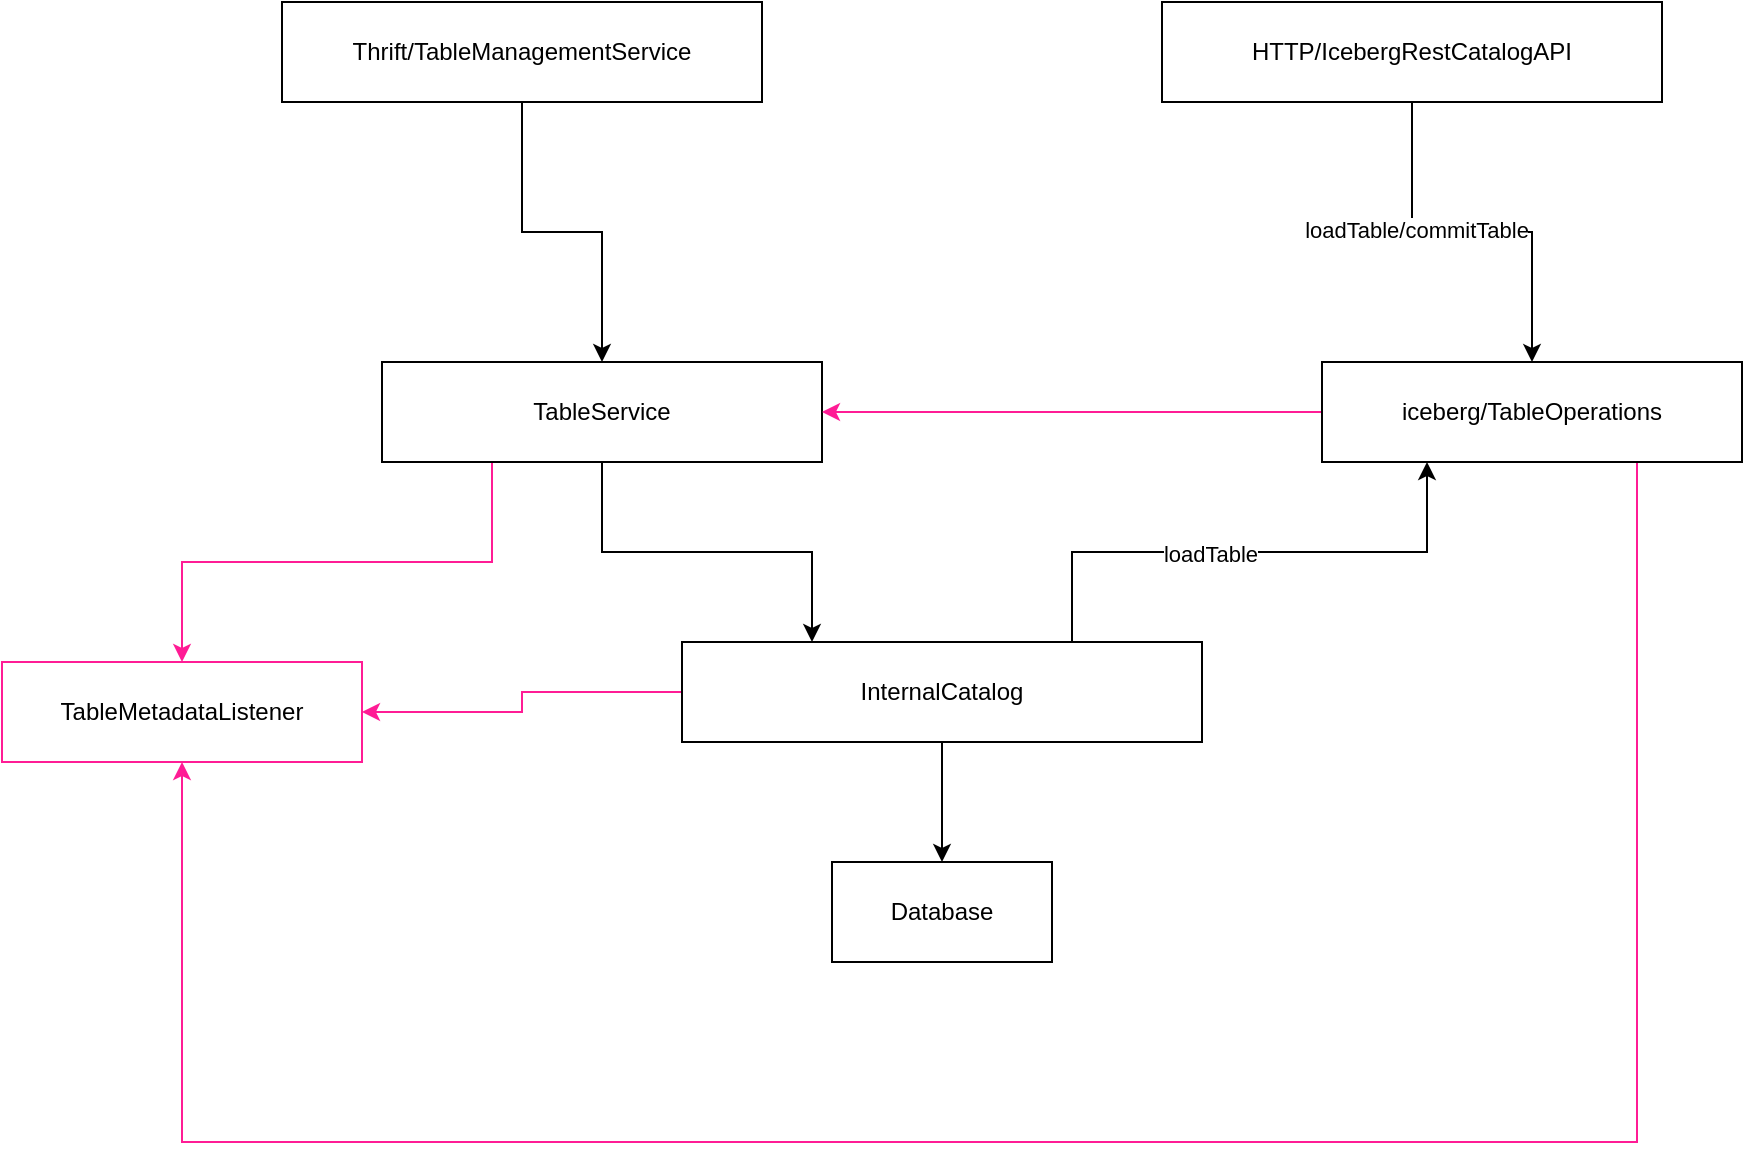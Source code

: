 <mxfile version="21.5.0" type="github">
  <diagram name="Page-1" id="94GVjBLA2X0K4gFDKRRZ">
    <mxGraphModel dx="1968" dy="670" grid="1" gridSize="10" guides="1" tooltips="1" connect="1" arrows="1" fold="1" page="1" pageScale="1" pageWidth="850" pageHeight="1100" math="0" shadow="0">
      <root>
        <mxCell id="0" />
        <mxCell id="1" parent="0" />
        <mxCell id="6mtPISPLq_UKG5OA48RJ-3" style="edgeStyle=orthogonalEdgeStyle;rounded=0;orthogonalLoop=1;jettySize=auto;html=1;exitX=0.5;exitY=1;exitDx=0;exitDy=0;entryX=0.5;entryY=0;entryDx=0;entryDy=0;" edge="1" parent="1" source="6mtPISPLq_UKG5OA48RJ-1" target="6mtPISPLq_UKG5OA48RJ-2">
          <mxGeometry relative="1" as="geometry" />
        </mxCell>
        <mxCell id="6mtPISPLq_UKG5OA48RJ-1" value="Thrift/TableManagementService" style="html=1;whiteSpace=wrap;" vertex="1" parent="1">
          <mxGeometry x="60" y="270" width="240" height="50" as="geometry" />
        </mxCell>
        <mxCell id="6mtPISPLq_UKG5OA48RJ-8" style="edgeStyle=orthogonalEdgeStyle;rounded=0;orthogonalLoop=1;jettySize=auto;html=1;exitX=0.5;exitY=1;exitDx=0;exitDy=0;entryX=0.25;entryY=0;entryDx=0;entryDy=0;" edge="1" parent="1" source="6mtPISPLq_UKG5OA48RJ-2" target="6mtPISPLq_UKG5OA48RJ-4">
          <mxGeometry relative="1" as="geometry" />
        </mxCell>
        <mxCell id="6mtPISPLq_UKG5OA48RJ-17" style="edgeStyle=orthogonalEdgeStyle;rounded=0;orthogonalLoop=1;jettySize=auto;html=1;exitX=0.25;exitY=1;exitDx=0;exitDy=0;strokeColor=#FF1C95;" edge="1" parent="1" source="6mtPISPLq_UKG5OA48RJ-2" target="6mtPISPLq_UKG5OA48RJ-16">
          <mxGeometry relative="1" as="geometry" />
        </mxCell>
        <mxCell id="6mtPISPLq_UKG5OA48RJ-2" value="TableService" style="html=1;whiteSpace=wrap;" vertex="1" parent="1">
          <mxGeometry x="110" y="450" width="220" height="50" as="geometry" />
        </mxCell>
        <mxCell id="6mtPISPLq_UKG5OA48RJ-11" style="edgeStyle=orthogonalEdgeStyle;rounded=0;orthogonalLoop=1;jettySize=auto;html=1;exitX=0.75;exitY=0;exitDx=0;exitDy=0;entryX=0.25;entryY=1;entryDx=0;entryDy=0;" edge="1" parent="1" source="6mtPISPLq_UKG5OA48RJ-4" target="6mtPISPLq_UKG5OA48RJ-6">
          <mxGeometry relative="1" as="geometry" />
        </mxCell>
        <mxCell id="6mtPISPLq_UKG5OA48RJ-14" value="loadTable" style="edgeLabel;html=1;align=center;verticalAlign=middle;resizable=0;points=[];" vertex="1" connectable="0" parent="6mtPISPLq_UKG5OA48RJ-11">
          <mxGeometry x="-0.15" y="-1" relative="1" as="geometry">
            <mxPoint as="offset" />
          </mxGeometry>
        </mxCell>
        <mxCell id="6mtPISPLq_UKG5OA48RJ-12" style="edgeStyle=orthogonalEdgeStyle;rounded=0;orthogonalLoop=1;jettySize=auto;html=1;exitX=0.5;exitY=1;exitDx=0;exitDy=0;entryX=0.5;entryY=0;entryDx=0;entryDy=0;" edge="1" parent="1" source="6mtPISPLq_UKG5OA48RJ-4" target="6mtPISPLq_UKG5OA48RJ-7">
          <mxGeometry relative="1" as="geometry" />
        </mxCell>
        <mxCell id="6mtPISPLq_UKG5OA48RJ-18" style="edgeStyle=orthogonalEdgeStyle;rounded=0;orthogonalLoop=1;jettySize=auto;html=1;exitX=0;exitY=0.5;exitDx=0;exitDy=0;entryX=1;entryY=0.5;entryDx=0;entryDy=0;strokeColor=#FF1C95;" edge="1" parent="1" source="6mtPISPLq_UKG5OA48RJ-4" target="6mtPISPLq_UKG5OA48RJ-16">
          <mxGeometry relative="1" as="geometry" />
        </mxCell>
        <mxCell id="6mtPISPLq_UKG5OA48RJ-4" value="InternalCatalog" style="html=1;whiteSpace=wrap;" vertex="1" parent="1">
          <mxGeometry x="260" y="590" width="260" height="50" as="geometry" />
        </mxCell>
        <mxCell id="6mtPISPLq_UKG5OA48RJ-9" style="edgeStyle=orthogonalEdgeStyle;rounded=0;orthogonalLoop=1;jettySize=auto;html=1;exitX=0.5;exitY=1;exitDx=0;exitDy=0;" edge="1" parent="1" source="6mtPISPLq_UKG5OA48RJ-5" target="6mtPISPLq_UKG5OA48RJ-6">
          <mxGeometry relative="1" as="geometry" />
        </mxCell>
        <mxCell id="6mtPISPLq_UKG5OA48RJ-15" value="loadTable/commitTable" style="edgeLabel;html=1;align=center;verticalAlign=middle;resizable=0;points=[];" vertex="1" connectable="0" parent="6mtPISPLq_UKG5OA48RJ-9">
          <mxGeometry x="-0.295" y="1" relative="1" as="geometry">
            <mxPoint as="offset" />
          </mxGeometry>
        </mxCell>
        <mxCell id="6mtPISPLq_UKG5OA48RJ-5" value="HTTP/IcebergRestCatalogAPI" style="html=1;whiteSpace=wrap;" vertex="1" parent="1">
          <mxGeometry x="500" y="270" width="250" height="50" as="geometry" />
        </mxCell>
        <mxCell id="6mtPISPLq_UKG5OA48RJ-10" style="edgeStyle=orthogonalEdgeStyle;rounded=0;orthogonalLoop=1;jettySize=auto;html=1;exitX=0;exitY=0.5;exitDx=0;exitDy=0;entryX=1;entryY=0.5;entryDx=0;entryDy=0;strokeColor=#FF1C95;" edge="1" parent="1" source="6mtPISPLq_UKG5OA48RJ-6" target="6mtPISPLq_UKG5OA48RJ-2">
          <mxGeometry relative="1" as="geometry" />
        </mxCell>
        <mxCell id="6mtPISPLq_UKG5OA48RJ-19" style="edgeStyle=orthogonalEdgeStyle;rounded=0;orthogonalLoop=1;jettySize=auto;html=1;exitX=0.75;exitY=1;exitDx=0;exitDy=0;entryX=0.5;entryY=1;entryDx=0;entryDy=0;strokeColor=#FF1C95;" edge="1" parent="1" source="6mtPISPLq_UKG5OA48RJ-6" target="6mtPISPLq_UKG5OA48RJ-16">
          <mxGeometry relative="1" as="geometry">
            <Array as="points">
              <mxPoint x="738" y="840" />
              <mxPoint x="10" y="840" />
            </Array>
          </mxGeometry>
        </mxCell>
        <mxCell id="6mtPISPLq_UKG5OA48RJ-6" value="iceberg/TableOperations" style="html=1;whiteSpace=wrap;" vertex="1" parent="1">
          <mxGeometry x="580" y="450" width="210" height="50" as="geometry" />
        </mxCell>
        <mxCell id="6mtPISPLq_UKG5OA48RJ-7" value="Database" style="html=1;whiteSpace=wrap;" vertex="1" parent="1">
          <mxGeometry x="335" y="700" width="110" height="50" as="geometry" />
        </mxCell>
        <mxCell id="6mtPISPLq_UKG5OA48RJ-16" value="TableMetadataListener" style="html=1;whiteSpace=wrap;strokeColor=#FF1C95;" vertex="1" parent="1">
          <mxGeometry x="-80" y="600" width="180" height="50" as="geometry" />
        </mxCell>
      </root>
    </mxGraphModel>
  </diagram>
</mxfile>
